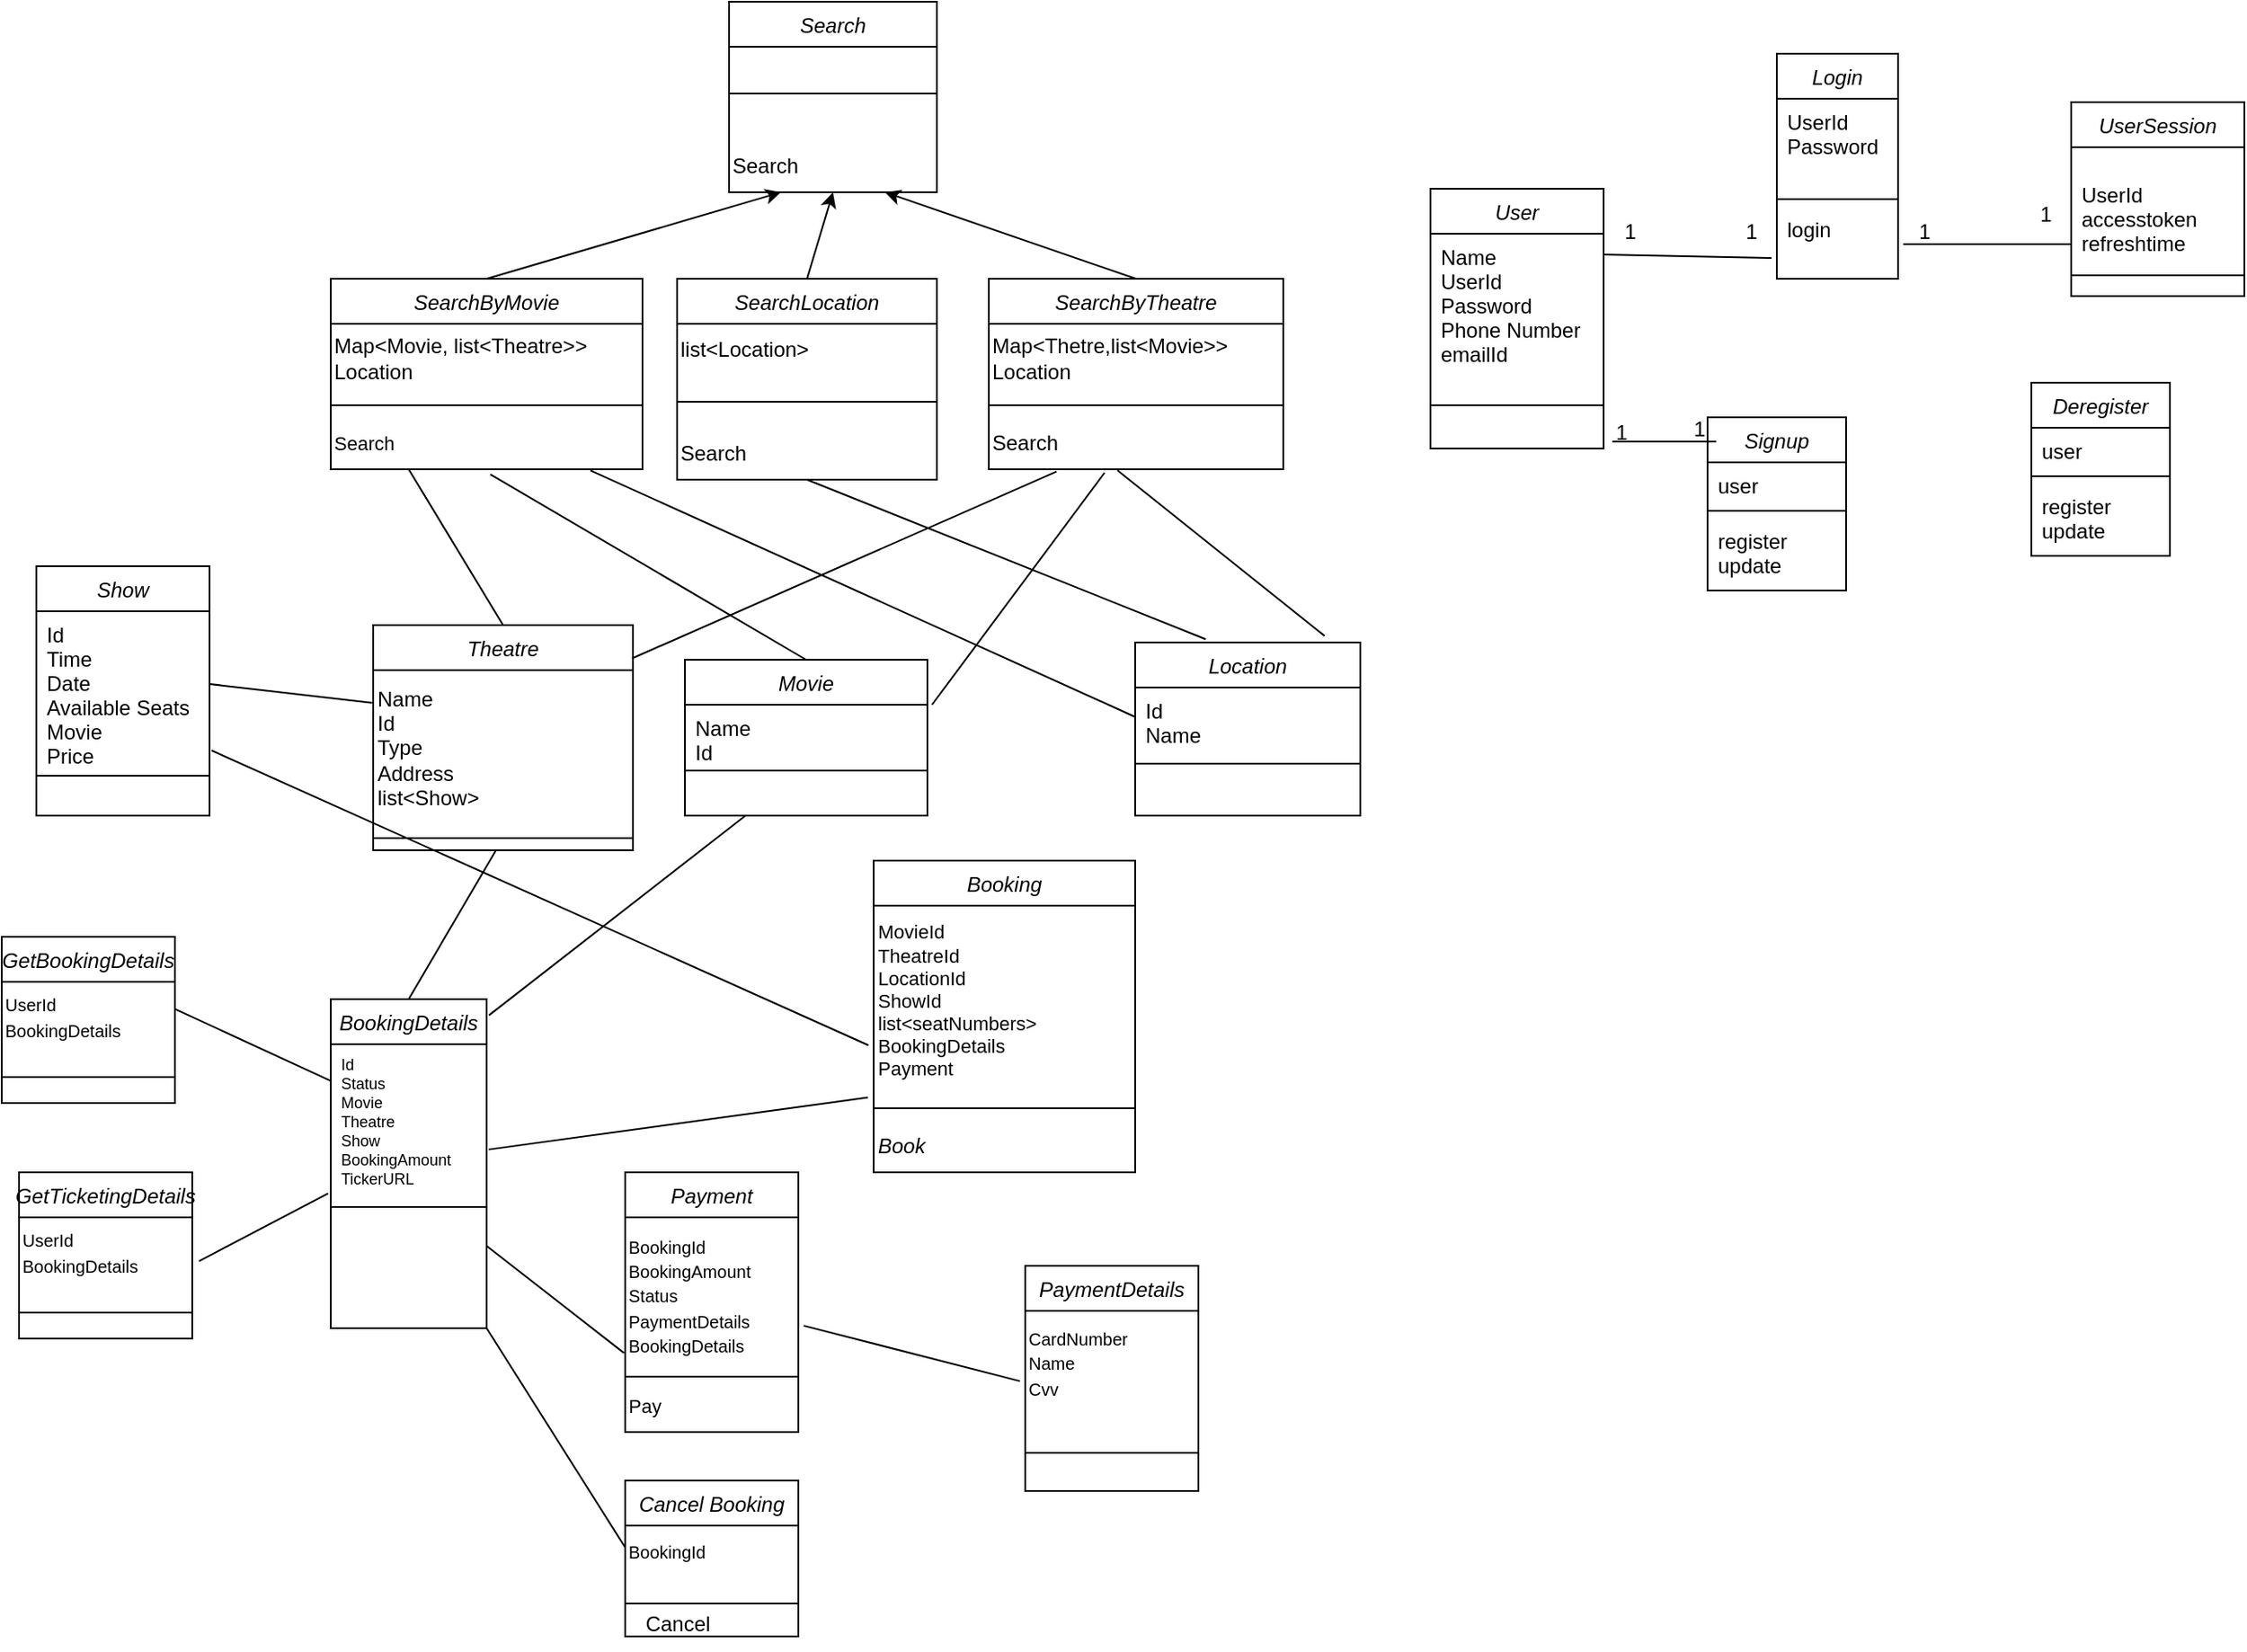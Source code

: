 <mxfile version="22.1.11" type="device">
  <diagram id="C5RBs43oDa-KdzZeNtuy" name="Page-1">
    <mxGraphModel dx="1887" dy="856" grid="1" gridSize="10" guides="1" tooltips="1" connect="1" arrows="1" fold="1" page="1" pageScale="1" pageWidth="583" pageHeight="827" math="0" shadow="0">
      <root>
        <mxCell id="WIyWlLk6GJQsqaUBKTNV-0" />
        <mxCell id="WIyWlLk6GJQsqaUBKTNV-1" parent="WIyWlLk6GJQsqaUBKTNV-0" />
        <mxCell id="iENOQ6VEFrCRD6KibuF6-0" value="User" style="swimlane;fontStyle=2;align=center;verticalAlign=top;childLayout=stackLayout;horizontal=1;startSize=26;horizontalStack=0;resizeParent=1;resizeLast=0;collapsible=1;marginBottom=0;rounded=0;shadow=0;strokeWidth=1;" vertex="1" parent="WIyWlLk6GJQsqaUBKTNV-1">
          <mxGeometry x="665" y="128" width="100" height="150" as="geometry">
            <mxRectangle x="230" y="140" width="160" height="26" as="alternateBounds" />
          </mxGeometry>
        </mxCell>
        <mxCell id="iENOQ6VEFrCRD6KibuF6-3" value="Name&#xa;UserId&#xa;Password&#xa;Phone Number&#xa;emailId&#xa;" style="text;align=left;verticalAlign=top;spacingLeft=4;spacingRight=4;overflow=hidden;rotatable=0;points=[[0,0.5],[1,0.5]];portConstraint=eastwest;rounded=0;shadow=0;html=0;" vertex="1" parent="iENOQ6VEFrCRD6KibuF6-0">
          <mxGeometry y="26" width="100" height="84" as="geometry" />
        </mxCell>
        <mxCell id="iENOQ6VEFrCRD6KibuF6-4" value="" style="line;html=1;strokeWidth=1;align=left;verticalAlign=middle;spacingTop=-1;spacingLeft=3;spacingRight=3;rotatable=0;labelPosition=right;points=[];portConstraint=eastwest;" vertex="1" parent="iENOQ6VEFrCRD6KibuF6-0">
          <mxGeometry y="110" width="100" height="30" as="geometry" />
        </mxCell>
        <mxCell id="iENOQ6VEFrCRD6KibuF6-8" value="Login" style="swimlane;fontStyle=2;align=center;verticalAlign=top;childLayout=stackLayout;horizontal=1;startSize=26;horizontalStack=0;resizeParent=1;resizeLast=0;collapsible=1;marginBottom=0;rounded=0;shadow=0;strokeWidth=1;" vertex="1" parent="WIyWlLk6GJQsqaUBKTNV-1">
          <mxGeometry x="865" y="50" width="70" height="130" as="geometry">
            <mxRectangle x="230" y="140" width="160" height="26" as="alternateBounds" />
          </mxGeometry>
        </mxCell>
        <mxCell id="iENOQ6VEFrCRD6KibuF6-9" value="UserId&#xa;Password&#xa;" style="text;align=left;verticalAlign=top;spacingLeft=4;spacingRight=4;overflow=hidden;rotatable=0;points=[[0,0.5],[1,0.5]];portConstraint=eastwest;rounded=0;shadow=0;html=0;" vertex="1" parent="iENOQ6VEFrCRD6KibuF6-8">
          <mxGeometry y="26" width="70" height="54" as="geometry" />
        </mxCell>
        <mxCell id="iENOQ6VEFrCRD6KibuF6-10" value="" style="line;html=1;strokeWidth=1;align=left;verticalAlign=middle;spacingTop=-1;spacingLeft=3;spacingRight=3;rotatable=0;labelPosition=right;points=[];portConstraint=eastwest;" vertex="1" parent="iENOQ6VEFrCRD6KibuF6-8">
          <mxGeometry y="80" width="70" height="8" as="geometry" />
        </mxCell>
        <mxCell id="iENOQ6VEFrCRD6KibuF6-11" value="login" style="text;align=left;verticalAlign=top;spacingLeft=4;spacingRight=4;overflow=hidden;rotatable=0;points=[[0,0.5],[1,0.5]];portConstraint=eastwest;" vertex="1" parent="iENOQ6VEFrCRD6KibuF6-8">
          <mxGeometry y="88" width="70" height="42" as="geometry" />
        </mxCell>
        <mxCell id="iENOQ6VEFrCRD6KibuF6-12" value="Signup" style="swimlane;fontStyle=2;align=center;verticalAlign=top;childLayout=stackLayout;horizontal=1;startSize=26;horizontalStack=0;resizeParent=1;resizeLast=0;collapsible=1;marginBottom=0;rounded=0;shadow=0;strokeWidth=1;" vertex="1" parent="WIyWlLk6GJQsqaUBKTNV-1">
          <mxGeometry x="825" y="260" width="80" height="100" as="geometry">
            <mxRectangle x="230" y="140" width="160" height="26" as="alternateBounds" />
          </mxGeometry>
        </mxCell>
        <mxCell id="iENOQ6VEFrCRD6KibuF6-13" value="user" style="text;align=left;verticalAlign=top;spacingLeft=4;spacingRight=4;overflow=hidden;rotatable=0;points=[[0,0.5],[1,0.5]];portConstraint=eastwest;rounded=0;shadow=0;html=0;" vertex="1" parent="iENOQ6VEFrCRD6KibuF6-12">
          <mxGeometry y="26" width="80" height="24" as="geometry" />
        </mxCell>
        <mxCell id="iENOQ6VEFrCRD6KibuF6-14" value="" style="line;html=1;strokeWidth=1;align=left;verticalAlign=middle;spacingTop=-1;spacingLeft=3;spacingRight=3;rotatable=0;labelPosition=right;points=[];portConstraint=eastwest;" vertex="1" parent="iENOQ6VEFrCRD6KibuF6-12">
          <mxGeometry y="50" width="80" height="8" as="geometry" />
        </mxCell>
        <mxCell id="iENOQ6VEFrCRD6KibuF6-15" value="register&#xa;update" style="text;align=left;verticalAlign=top;spacingLeft=4;spacingRight=4;overflow=hidden;rotatable=0;points=[[0,0.5],[1,0.5]];portConstraint=eastwest;" vertex="1" parent="iENOQ6VEFrCRD6KibuF6-12">
          <mxGeometry y="58" width="80" height="32" as="geometry" />
        </mxCell>
        <mxCell id="iENOQ6VEFrCRD6KibuF6-17" value="UserSession" style="swimlane;fontStyle=2;align=center;verticalAlign=top;childLayout=stackLayout;horizontal=1;startSize=26;horizontalStack=0;resizeParent=1;resizeLast=0;collapsible=1;marginBottom=0;rounded=0;shadow=0;strokeWidth=1;" vertex="1" parent="WIyWlLk6GJQsqaUBKTNV-1">
          <mxGeometry x="1035" y="78" width="100" height="112" as="geometry">
            <mxRectangle x="230" y="140" width="160" height="26" as="alternateBounds" />
          </mxGeometry>
        </mxCell>
        <mxCell id="iENOQ6VEFrCRD6KibuF6-18" value="&#xa;UserId&#xa;accesstoken&#xa;refreshtime&#xa;" style="text;align=left;verticalAlign=top;spacingLeft=4;spacingRight=4;overflow=hidden;rotatable=0;points=[[0,0.5],[1,0.5]];portConstraint=eastwest;rounded=0;shadow=0;html=0;" vertex="1" parent="iENOQ6VEFrCRD6KibuF6-17">
          <mxGeometry y="26" width="100" height="64" as="geometry" />
        </mxCell>
        <mxCell id="iENOQ6VEFrCRD6KibuF6-19" value="" style="line;html=1;strokeWidth=1;align=left;verticalAlign=middle;spacingTop=-1;spacingLeft=3;spacingRight=3;rotatable=0;labelPosition=right;points=[];portConstraint=eastwest;" vertex="1" parent="iENOQ6VEFrCRD6KibuF6-17">
          <mxGeometry y="90" width="100" height="20" as="geometry" />
        </mxCell>
        <mxCell id="iENOQ6VEFrCRD6KibuF6-21" value="" style="endArrow=none;html=1;rounded=0;entryX=1;entryY=0.143;entryDx=0;entryDy=0;entryPerimeter=0;exitX=-0.043;exitY=0.714;exitDx=0;exitDy=0;exitPerimeter=0;" edge="1" parent="WIyWlLk6GJQsqaUBKTNV-1" source="iENOQ6VEFrCRD6KibuF6-11" target="iENOQ6VEFrCRD6KibuF6-3">
          <mxGeometry width="50" height="50" relative="1" as="geometry">
            <mxPoint x="1045" y="440" as="sourcePoint" />
            <mxPoint x="1095" y="390" as="targetPoint" />
          </mxGeometry>
        </mxCell>
        <mxCell id="iENOQ6VEFrCRD6KibuF6-22" value="1" style="text;html=1;align=center;verticalAlign=middle;resizable=0;points=[];autosize=1;strokeColor=none;fillColor=none;" vertex="1" parent="WIyWlLk6GJQsqaUBKTNV-1">
          <mxGeometry x="765" y="138" width="30" height="30" as="geometry" />
        </mxCell>
        <mxCell id="iENOQ6VEFrCRD6KibuF6-23" value="1" style="text;html=1;align=center;verticalAlign=middle;resizable=0;points=[];autosize=1;strokeColor=none;fillColor=none;" vertex="1" parent="WIyWlLk6GJQsqaUBKTNV-1">
          <mxGeometry x="835" y="138" width="30" height="30" as="geometry" />
        </mxCell>
        <mxCell id="iENOQ6VEFrCRD6KibuF6-24" value="" style="endArrow=none;html=1;rounded=0;entryX=1;entryY=0.143;entryDx=0;entryDy=0;entryPerimeter=0;exitX=-0.043;exitY=0.714;exitDx=0;exitDy=0;exitPerimeter=0;" edge="1" parent="WIyWlLk6GJQsqaUBKTNV-1">
          <mxGeometry width="50" height="50" relative="1" as="geometry">
            <mxPoint x="1035" y="160" as="sourcePoint" />
            <mxPoint x="938" y="160" as="targetPoint" />
          </mxGeometry>
        </mxCell>
        <mxCell id="iENOQ6VEFrCRD6KibuF6-25" value="1" style="text;html=1;align=center;verticalAlign=middle;resizable=0;points=[];autosize=1;strokeColor=none;fillColor=none;" vertex="1" parent="WIyWlLk6GJQsqaUBKTNV-1">
          <mxGeometry x="935" y="138" width="30" height="30" as="geometry" />
        </mxCell>
        <mxCell id="iENOQ6VEFrCRD6KibuF6-26" value="1" style="text;html=1;align=center;verticalAlign=middle;resizable=0;points=[];autosize=1;strokeColor=none;fillColor=none;" vertex="1" parent="WIyWlLk6GJQsqaUBKTNV-1">
          <mxGeometry x="1005" y="128" width="30" height="30" as="geometry" />
        </mxCell>
        <mxCell id="iENOQ6VEFrCRD6KibuF6-27" value="" style="endArrow=none;html=1;rounded=0;entryX=1;entryY=0.143;entryDx=0;entryDy=0;entryPerimeter=0;" edge="1" parent="WIyWlLk6GJQsqaUBKTNV-1">
          <mxGeometry width="50" height="50" relative="1" as="geometry">
            <mxPoint x="830" y="274" as="sourcePoint" />
            <mxPoint x="770" y="274" as="targetPoint" />
          </mxGeometry>
        </mxCell>
        <mxCell id="iENOQ6VEFrCRD6KibuF6-28" value="1" style="text;html=1;align=center;verticalAlign=middle;resizable=0;points=[];autosize=1;strokeColor=none;fillColor=none;" vertex="1" parent="WIyWlLk6GJQsqaUBKTNV-1">
          <mxGeometry x="760" y="254" width="30" height="30" as="geometry" />
        </mxCell>
        <mxCell id="iENOQ6VEFrCRD6KibuF6-29" value="1" style="text;html=1;align=center;verticalAlign=middle;resizable=0;points=[];autosize=1;strokeColor=none;fillColor=none;" vertex="1" parent="WIyWlLk6GJQsqaUBKTNV-1">
          <mxGeometry x="805" y="252" width="30" height="30" as="geometry" />
        </mxCell>
        <mxCell id="iENOQ6VEFrCRD6KibuF6-31" value="SearchByTheatre" style="swimlane;fontStyle=2;align=center;verticalAlign=top;childLayout=stackLayout;horizontal=1;startSize=26;horizontalStack=0;resizeParent=1;resizeLast=0;collapsible=1;marginBottom=0;rounded=0;shadow=0;strokeWidth=1;" vertex="1" parent="WIyWlLk6GJQsqaUBKTNV-1">
          <mxGeometry x="410" y="180" width="170" height="110" as="geometry">
            <mxRectangle x="230" y="140" width="160" height="26" as="alternateBounds" />
          </mxGeometry>
        </mxCell>
        <mxCell id="iENOQ6VEFrCRD6KibuF6-103" value="Map&amp;lt;Thetre,list&amp;lt;Movie&amp;gt;&amp;gt;&lt;br&gt;Location" style="text;html=1;align=left;verticalAlign=middle;resizable=0;points=[];autosize=1;strokeColor=none;fillColor=none;" vertex="1" parent="iENOQ6VEFrCRD6KibuF6-31">
          <mxGeometry y="26" width="170" height="40" as="geometry" />
        </mxCell>
        <mxCell id="iENOQ6VEFrCRD6KibuF6-33" value="" style="line;html=1;strokeWidth=1;align=left;verticalAlign=middle;spacingTop=-1;spacingLeft=3;spacingRight=3;rotatable=0;labelPosition=right;points=[];portConstraint=eastwest;" vertex="1" parent="iENOQ6VEFrCRD6KibuF6-31">
          <mxGeometry y="66" width="170" height="14" as="geometry" />
        </mxCell>
        <mxCell id="iENOQ6VEFrCRD6KibuF6-96" value="Search" style="text;html=1;align=left;verticalAlign=middle;resizable=0;points=[];autosize=1;strokeColor=none;fillColor=none;" vertex="1" parent="iENOQ6VEFrCRD6KibuF6-31">
          <mxGeometry y="80" width="170" height="30" as="geometry" />
        </mxCell>
        <mxCell id="iENOQ6VEFrCRD6KibuF6-34" value="Booking" style="swimlane;fontStyle=2;align=center;verticalAlign=top;childLayout=stackLayout;horizontal=1;startSize=26;horizontalStack=0;resizeParent=1;resizeLast=0;collapsible=1;marginBottom=0;rounded=0;shadow=0;strokeWidth=1;" vertex="1" parent="WIyWlLk6GJQsqaUBKTNV-1">
          <mxGeometry x="343.5" y="516" width="151" height="180" as="geometry">
            <mxRectangle x="230" y="140" width="160" height="26" as="alternateBounds" />
          </mxGeometry>
        </mxCell>
        <mxCell id="iENOQ6VEFrCRD6KibuF6-115" value="&lt;div style=&quot;font-size: 11px;&quot;&gt;&lt;span style=&quot;background-color: initial;&quot;&gt;&lt;font style=&quot;font-size: 11px;&quot;&gt;MovieId&lt;/font&gt;&lt;/span&gt;&lt;/div&gt;&lt;div style=&quot;font-size: 11px;&quot;&gt;&lt;span style=&quot;background-color: initial;&quot;&gt;&lt;font style=&quot;font-size: 11px;&quot;&gt;TheatreId&lt;/font&gt;&lt;/span&gt;&lt;/div&gt;&lt;div style=&quot;font-size: 11px;&quot;&gt;&lt;span style=&quot;background-color: initial;&quot;&gt;&lt;font style=&quot;font-size: 11px;&quot;&gt;LocationId&lt;br&gt;ShowId&lt;br&gt;list&amp;lt;seatNumbers&amp;gt;&lt;br&gt;BookingDetails&lt;br&gt;Payment&lt;/font&gt;&lt;/span&gt;&lt;/div&gt;" style="text;html=1;align=left;verticalAlign=middle;resizable=0;points=[];autosize=1;strokeColor=none;fillColor=none;" vertex="1" parent="iENOQ6VEFrCRD6KibuF6-34">
          <mxGeometry y="26" width="151" height="110" as="geometry" />
        </mxCell>
        <mxCell id="iENOQ6VEFrCRD6KibuF6-36" value="" style="line;html=1;strokeWidth=1;align=left;verticalAlign=middle;spacingTop=-1;spacingLeft=3;spacingRight=3;rotatable=0;labelPosition=right;points=[];portConstraint=eastwest;" vertex="1" parent="iENOQ6VEFrCRD6KibuF6-34">
          <mxGeometry y="136" width="151" height="14" as="geometry" />
        </mxCell>
        <mxCell id="iENOQ6VEFrCRD6KibuF6-127" value="&lt;i&gt;Book&lt;/i&gt;" style="text;html=1;align=left;verticalAlign=middle;resizable=0;points=[];autosize=1;strokeColor=none;fillColor=none;" vertex="1" parent="iENOQ6VEFrCRD6KibuF6-34">
          <mxGeometry y="150" width="151" height="30" as="geometry" />
        </mxCell>
        <mxCell id="iENOQ6VEFrCRD6KibuF6-37" value="Cancel Booking" style="swimlane;fontStyle=2;align=center;verticalAlign=top;childLayout=stackLayout;horizontal=1;startSize=26;horizontalStack=0;resizeParent=1;resizeLast=0;collapsible=1;marginBottom=0;rounded=0;shadow=0;strokeWidth=1;" vertex="1" parent="WIyWlLk6GJQsqaUBKTNV-1">
          <mxGeometry x="200" y="874" width="100" height="90" as="geometry">
            <mxRectangle x="230" y="140" width="160" height="26" as="alternateBounds" />
          </mxGeometry>
        </mxCell>
        <mxCell id="iENOQ6VEFrCRD6KibuF6-133" value="&lt;font style=&quot;font-size: 10px;&quot;&gt;BookingId&lt;/font&gt;" style="text;html=1;align=left;verticalAlign=middle;resizable=0;points=[];autosize=1;strokeColor=none;fillColor=none;" vertex="1" parent="iENOQ6VEFrCRD6KibuF6-37">
          <mxGeometry y="26" width="100" height="30" as="geometry" />
        </mxCell>
        <mxCell id="iENOQ6VEFrCRD6KibuF6-39" value="" style="line;html=1;strokeWidth=1;align=left;verticalAlign=middle;spacingTop=-1;spacingLeft=3;spacingRight=3;rotatable=0;labelPosition=right;points=[];portConstraint=eastwest;" vertex="1" parent="iENOQ6VEFrCRD6KibuF6-37">
          <mxGeometry y="56" width="100" height="30" as="geometry" />
        </mxCell>
        <mxCell id="iENOQ6VEFrCRD6KibuF6-40" value="SearchByMovie" style="swimlane;fontStyle=2;align=center;verticalAlign=top;childLayout=stackLayout;horizontal=1;startSize=26;horizontalStack=0;resizeParent=1;resizeLast=0;collapsible=1;marginBottom=0;rounded=0;shadow=0;strokeWidth=1;" vertex="1" parent="WIyWlLk6GJQsqaUBKTNV-1">
          <mxGeometry x="30" y="180" width="180" height="110" as="geometry">
            <mxRectangle x="230" y="140" width="160" height="26" as="alternateBounds" />
          </mxGeometry>
        </mxCell>
        <mxCell id="iENOQ6VEFrCRD6KibuF6-102" value="Map&amp;lt;Movie, list&amp;lt;Theatre&amp;gt;&amp;gt;&lt;br&gt;Location" style="text;html=1;align=left;verticalAlign=middle;resizable=0;points=[];autosize=1;strokeColor=none;fillColor=none;" vertex="1" parent="iENOQ6VEFrCRD6KibuF6-40">
          <mxGeometry y="26" width="180" height="40" as="geometry" />
        </mxCell>
        <mxCell id="iENOQ6VEFrCRD6KibuF6-42" value="" style="line;html=1;strokeWidth=1;align=left;verticalAlign=middle;spacingTop=-1;spacingLeft=3;spacingRight=3;rotatable=0;labelPosition=right;points=[];portConstraint=eastwest;" vertex="1" parent="iENOQ6VEFrCRD6KibuF6-40">
          <mxGeometry y="66" width="180" height="14" as="geometry" />
        </mxCell>
        <mxCell id="iENOQ6VEFrCRD6KibuF6-94" value="&lt;font style=&quot;font-size: 11px;&quot;&gt;Search&lt;/font&gt;" style="text;html=1;align=left;verticalAlign=middle;resizable=0;points=[];autosize=1;strokeColor=none;fillColor=none;" vertex="1" parent="iENOQ6VEFrCRD6KibuF6-40">
          <mxGeometry y="80" width="180" height="30" as="geometry" />
        </mxCell>
        <mxCell id="iENOQ6VEFrCRD6KibuF6-43" value="Search" style="swimlane;fontStyle=2;align=center;verticalAlign=top;childLayout=stackLayout;horizontal=1;startSize=26;horizontalStack=0;resizeParent=1;resizeLast=0;collapsible=1;marginBottom=0;rounded=0;shadow=0;strokeWidth=1;" vertex="1" parent="WIyWlLk6GJQsqaUBKTNV-1">
          <mxGeometry x="260" y="20" width="120" height="110" as="geometry">
            <mxRectangle x="230" y="140" width="160" height="26" as="alternateBounds" />
          </mxGeometry>
        </mxCell>
        <mxCell id="iENOQ6VEFrCRD6KibuF6-45" value="" style="line;html=1;strokeWidth=1;align=left;verticalAlign=middle;spacingTop=-1;spacingLeft=3;spacingRight=3;rotatable=0;labelPosition=right;points=[];portConstraint=eastwest;" vertex="1" parent="iENOQ6VEFrCRD6KibuF6-43">
          <mxGeometry y="26" width="120" height="54" as="geometry" />
        </mxCell>
        <mxCell id="iENOQ6VEFrCRD6KibuF6-99" value="Search" style="text;html=1;align=left;verticalAlign=middle;resizable=0;points=[];autosize=1;strokeColor=none;fillColor=none;" vertex="1" parent="iENOQ6VEFrCRD6KibuF6-43">
          <mxGeometry y="80" width="120" height="30" as="geometry" />
        </mxCell>
        <mxCell id="iENOQ6VEFrCRD6KibuF6-49" value="Location" style="swimlane;fontStyle=2;align=center;verticalAlign=top;childLayout=stackLayout;horizontal=1;startSize=26;horizontalStack=0;resizeParent=1;resizeLast=0;collapsible=1;marginBottom=0;rounded=0;shadow=0;strokeWidth=1;" vertex="1" parent="WIyWlLk6GJQsqaUBKTNV-1">
          <mxGeometry x="494.5" y="390" width="130" height="100" as="geometry">
            <mxRectangle x="230" y="140" width="160" height="26" as="alternateBounds" />
          </mxGeometry>
        </mxCell>
        <mxCell id="iENOQ6VEFrCRD6KibuF6-50" value="Id&#xa;Name" style="text;align=left;verticalAlign=top;spacingLeft=4;spacingRight=4;overflow=hidden;rotatable=0;points=[[0,0.5],[1,0.5]];portConstraint=eastwest;rounded=0;shadow=0;html=0;" vertex="1" parent="iENOQ6VEFrCRD6KibuF6-49">
          <mxGeometry y="26" width="130" height="34" as="geometry" />
        </mxCell>
        <mxCell id="iENOQ6VEFrCRD6KibuF6-51" value="" style="line;html=1;strokeWidth=1;align=left;verticalAlign=middle;spacingTop=-1;spacingLeft=3;spacingRight=3;rotatable=0;labelPosition=right;points=[];portConstraint=eastwest;" vertex="1" parent="iENOQ6VEFrCRD6KibuF6-49">
          <mxGeometry y="60" width="130" height="20" as="geometry" />
        </mxCell>
        <mxCell id="iENOQ6VEFrCRD6KibuF6-54" value="Theatre" style="swimlane;fontStyle=2;align=center;verticalAlign=top;childLayout=stackLayout;horizontal=1;startSize=26;horizontalStack=0;resizeParent=1;resizeLast=0;collapsible=1;marginBottom=0;rounded=0;shadow=0;strokeWidth=1;" vertex="1" parent="WIyWlLk6GJQsqaUBKTNV-1">
          <mxGeometry x="54.5" y="380" width="150" height="130" as="geometry">
            <mxRectangle x="230" y="140" width="160" height="26" as="alternateBounds" />
          </mxGeometry>
        </mxCell>
        <mxCell id="iENOQ6VEFrCRD6KibuF6-113" value="Name&lt;br style=&quot;border-color: var(--border-color);&quot;&gt;&lt;span style=&quot;border-color: var(--border-color);&quot;&gt;Id&lt;br&gt;Type&lt;br&gt;Address&lt;br&gt;list&amp;lt;Show&amp;gt;&lt;br&gt;&lt;/span&gt;" style="text;html=1;align=left;verticalAlign=middle;resizable=0;points=[];autosize=1;strokeColor=none;fillColor=none;" vertex="1" parent="iENOQ6VEFrCRD6KibuF6-54">
          <mxGeometry y="26" width="150" height="90" as="geometry" />
        </mxCell>
        <mxCell id="iENOQ6VEFrCRD6KibuF6-56" value="" style="line;html=1;strokeWidth=1;align=left;verticalAlign=middle;spacingTop=-1;spacingLeft=3;spacingRight=3;rotatable=0;labelPosition=right;points=[];portConstraint=eastwest;fillStyle=hatch;" vertex="1" parent="iENOQ6VEFrCRD6KibuF6-54">
          <mxGeometry y="116" width="150" height="14" as="geometry" />
        </mxCell>
        <mxCell id="iENOQ6VEFrCRD6KibuF6-58" value="BookingDetails" style="swimlane;fontStyle=2;align=center;verticalAlign=top;childLayout=stackLayout;horizontal=1;startSize=26;horizontalStack=0;resizeParent=1;resizeLast=0;collapsible=1;marginBottom=0;rounded=0;shadow=0;strokeWidth=1;" vertex="1" parent="WIyWlLk6GJQsqaUBKTNV-1">
          <mxGeometry x="30" y="596" width="90" height="190" as="geometry">
            <mxRectangle x="230" y="140" width="160" height="26" as="alternateBounds" />
          </mxGeometry>
        </mxCell>
        <mxCell id="iENOQ6VEFrCRD6KibuF6-59" value="Id&#xa;Status&#xa;Movie&#xa;Theatre&#xa;Show&#xa;BookingAmount&#xa;TickerURL" style="text;align=left;verticalAlign=top;spacingLeft=4;spacingRight=4;overflow=hidden;rotatable=0;points=[[0,0.5],[1,0.5]];portConstraint=eastwest;rounded=0;shadow=0;html=0;fontSize=9;" vertex="1" parent="iENOQ6VEFrCRD6KibuF6-58">
          <mxGeometry y="26" width="90" height="84" as="geometry" />
        </mxCell>
        <mxCell id="iENOQ6VEFrCRD6KibuF6-60" value="" style="line;html=1;strokeWidth=1;align=left;verticalAlign=middle;spacingTop=-1;spacingLeft=3;spacingRight=3;rotatable=0;labelPosition=right;points=[];portConstraint=eastwest;" vertex="1" parent="iENOQ6VEFrCRD6KibuF6-58">
          <mxGeometry y="110" width="90" height="20" as="geometry" />
        </mxCell>
        <mxCell id="iENOQ6VEFrCRD6KibuF6-62" value="Deregister" style="swimlane;fontStyle=2;align=center;verticalAlign=top;childLayout=stackLayout;horizontal=1;startSize=26;horizontalStack=0;resizeParent=1;resizeLast=0;collapsible=1;marginBottom=0;rounded=0;shadow=0;strokeWidth=1;" vertex="1" parent="WIyWlLk6GJQsqaUBKTNV-1">
          <mxGeometry x="1012" y="240" width="80" height="100" as="geometry">
            <mxRectangle x="230" y="140" width="160" height="26" as="alternateBounds" />
          </mxGeometry>
        </mxCell>
        <mxCell id="iENOQ6VEFrCRD6KibuF6-63" value="user" style="text;align=left;verticalAlign=top;spacingLeft=4;spacingRight=4;overflow=hidden;rotatable=0;points=[[0,0.5],[1,0.5]];portConstraint=eastwest;rounded=0;shadow=0;html=0;" vertex="1" parent="iENOQ6VEFrCRD6KibuF6-62">
          <mxGeometry y="26" width="80" height="24" as="geometry" />
        </mxCell>
        <mxCell id="iENOQ6VEFrCRD6KibuF6-64" value="" style="line;html=1;strokeWidth=1;align=left;verticalAlign=middle;spacingTop=-1;spacingLeft=3;spacingRight=3;rotatable=0;labelPosition=right;points=[];portConstraint=eastwest;" vertex="1" parent="iENOQ6VEFrCRD6KibuF6-62">
          <mxGeometry y="50" width="80" height="8" as="geometry" />
        </mxCell>
        <mxCell id="iENOQ6VEFrCRD6KibuF6-65" value="register&#xa;update" style="text;align=left;verticalAlign=top;spacingLeft=4;spacingRight=4;overflow=hidden;rotatable=0;points=[[0,0.5],[1,0.5]];portConstraint=eastwest;" vertex="1" parent="iENOQ6VEFrCRD6KibuF6-62">
          <mxGeometry y="58" width="80" height="32" as="geometry" />
        </mxCell>
        <mxCell id="iENOQ6VEFrCRD6KibuF6-67" value="Payment" style="swimlane;fontStyle=2;align=center;verticalAlign=top;childLayout=stackLayout;horizontal=1;startSize=26;horizontalStack=0;resizeParent=1;resizeLast=0;collapsible=1;marginBottom=0;rounded=0;shadow=0;strokeWidth=1;" vertex="1" parent="WIyWlLk6GJQsqaUBKTNV-1">
          <mxGeometry x="200" y="696" width="100" height="150" as="geometry">
            <mxRectangle x="230" y="140" width="160" height="26" as="alternateBounds" />
          </mxGeometry>
        </mxCell>
        <mxCell id="iENOQ6VEFrCRD6KibuF6-128" value="&lt;font style=&quot;font-size: 10px;&quot;&gt;BookingId&lt;br style=&quot;border-color: var(--border-color); padding: 0px; margin: 0px;&quot;&gt;BookingAmount&lt;br style=&quot;border-color: var(--border-color); padding: 0px; margin: 0px;&quot;&gt;Status&lt;br&gt;PaymentDetails&lt;br&gt;BookingDetails&lt;br&gt;&lt;/font&gt;" style="text;html=1;align=left;verticalAlign=middle;resizable=0;points=[];autosize=1;strokeColor=none;fillColor=none;" vertex="1" parent="iENOQ6VEFrCRD6KibuF6-67">
          <mxGeometry y="26" width="100" height="90" as="geometry" />
        </mxCell>
        <mxCell id="iENOQ6VEFrCRD6KibuF6-69" value="" style="line;html=1;strokeWidth=1;align=left;verticalAlign=middle;spacingTop=-1;spacingLeft=3;spacingRight=3;rotatable=0;labelPosition=right;points=[];portConstraint=eastwest;" vertex="1" parent="iENOQ6VEFrCRD6KibuF6-67">
          <mxGeometry y="116" width="100" height="4" as="geometry" />
        </mxCell>
        <mxCell id="iENOQ6VEFrCRD6KibuF6-129" value="&lt;font style=&quot;font-size: 11px;&quot;&gt;Pay&lt;/font&gt;" style="text;html=1;align=left;verticalAlign=middle;resizable=0;points=[];autosize=1;strokeColor=none;fillColor=none;" vertex="1" parent="iENOQ6VEFrCRD6KibuF6-67">
          <mxGeometry y="120" width="100" height="30" as="geometry" />
        </mxCell>
        <mxCell id="iENOQ6VEFrCRD6KibuF6-70" value="PaymentDetails" style="swimlane;fontStyle=2;align=center;verticalAlign=top;childLayout=stackLayout;horizontal=1;startSize=26;horizontalStack=0;resizeParent=1;resizeLast=0;collapsible=1;marginBottom=0;rounded=0;shadow=0;strokeWidth=1;" vertex="1" parent="WIyWlLk6GJQsqaUBKTNV-1">
          <mxGeometry x="431" y="750" width="100" height="130" as="geometry">
            <mxRectangle x="230" y="140" width="160" height="26" as="alternateBounds" />
          </mxGeometry>
        </mxCell>
        <mxCell id="iENOQ6VEFrCRD6KibuF6-131" value="&lt;font style=&quot;font-size: 10px;&quot;&gt;CardNumber&lt;br&gt;Name&lt;br&gt;Cvv&lt;/font&gt;" style="text;html=1;align=left;verticalAlign=middle;resizable=0;points=[];autosize=1;strokeColor=none;fillColor=none;" vertex="1" parent="iENOQ6VEFrCRD6KibuF6-70">
          <mxGeometry y="26" width="100" height="60" as="geometry" />
        </mxCell>
        <mxCell id="iENOQ6VEFrCRD6KibuF6-72" value="" style="line;html=1;strokeWidth=1;align=left;verticalAlign=middle;spacingTop=-1;spacingLeft=3;spacingRight=3;rotatable=0;labelPosition=right;points=[];portConstraint=eastwest;" vertex="1" parent="iENOQ6VEFrCRD6KibuF6-70">
          <mxGeometry y="86" width="100" height="44" as="geometry" />
        </mxCell>
        <mxCell id="iENOQ6VEFrCRD6KibuF6-74" value="Movie" style="swimlane;fontStyle=2;align=center;verticalAlign=top;childLayout=stackLayout;horizontal=1;startSize=26;horizontalStack=0;resizeParent=1;resizeLast=0;collapsible=1;marginBottom=0;rounded=0;shadow=0;strokeWidth=1;" vertex="1" parent="WIyWlLk6GJQsqaUBKTNV-1">
          <mxGeometry x="234.5" y="400" width="140" height="90" as="geometry">
            <mxRectangle x="230" y="140" width="160" height="26" as="alternateBounds" />
          </mxGeometry>
        </mxCell>
        <mxCell id="iENOQ6VEFrCRD6KibuF6-75" value="Name&#xa;Id&#xa;" style="text;align=left;verticalAlign=top;spacingLeft=4;spacingRight=4;overflow=hidden;rotatable=0;points=[[0,0.5],[1,0.5]];portConstraint=eastwest;rounded=0;shadow=0;html=0;" vertex="1" parent="iENOQ6VEFrCRD6KibuF6-74">
          <mxGeometry y="26" width="140" height="34" as="geometry" />
        </mxCell>
        <mxCell id="iENOQ6VEFrCRD6KibuF6-76" value="" style="line;html=1;strokeWidth=1;align=left;verticalAlign=middle;spacingTop=-1;spacingLeft=3;spacingRight=3;rotatable=0;labelPosition=right;points=[];portConstraint=eastwest;" vertex="1" parent="iENOQ6VEFrCRD6KibuF6-74">
          <mxGeometry y="60" width="140" height="8" as="geometry" />
        </mxCell>
        <mxCell id="iENOQ6VEFrCRD6KibuF6-78" value="Show" style="swimlane;fontStyle=2;align=center;verticalAlign=top;childLayout=stackLayout;horizontal=1;startSize=26;horizontalStack=0;resizeParent=1;resizeLast=0;collapsible=1;marginBottom=0;rounded=0;shadow=0;strokeWidth=1;" vertex="1" parent="WIyWlLk6GJQsqaUBKTNV-1">
          <mxGeometry x="-140" y="346" width="100" height="144" as="geometry">
            <mxRectangle x="230" y="140" width="160" height="26" as="alternateBounds" />
          </mxGeometry>
        </mxCell>
        <mxCell id="iENOQ6VEFrCRD6KibuF6-79" value="Id&#xa;Time&#xa;Date&#xa;Available Seats&#xa;Movie&#xa;Price" style="text;align=left;verticalAlign=top;spacingLeft=4;spacingRight=4;overflow=hidden;rotatable=0;points=[[0,0.5],[1,0.5]];portConstraint=eastwest;rounded=0;shadow=0;html=0;" vertex="1" parent="iENOQ6VEFrCRD6KibuF6-78">
          <mxGeometry y="26" width="100" height="84" as="geometry" />
        </mxCell>
        <mxCell id="iENOQ6VEFrCRD6KibuF6-80" value="" style="line;html=1;strokeWidth=1;align=left;verticalAlign=middle;spacingTop=-1;spacingLeft=3;spacingRight=3;rotatable=0;labelPosition=right;points=[];portConstraint=eastwest;" vertex="1" parent="iENOQ6VEFrCRD6KibuF6-78">
          <mxGeometry y="110" width="100" height="22" as="geometry" />
        </mxCell>
        <mxCell id="iENOQ6VEFrCRD6KibuF6-83" value="" style="endArrow=classic;html=1;rounded=0;exitX=0.5;exitY=0;exitDx=0;exitDy=0;entryX=0.25;entryY=1;entryDx=0;entryDy=0;" edge="1" parent="WIyWlLk6GJQsqaUBKTNV-1" source="iENOQ6VEFrCRD6KibuF6-40" target="iENOQ6VEFrCRD6KibuF6-43">
          <mxGeometry width="50" height="50" relative="1" as="geometry">
            <mxPoint x="220" y="274" as="sourcePoint" />
            <mxPoint x="260" y="204" as="targetPoint" />
          </mxGeometry>
        </mxCell>
        <mxCell id="iENOQ6VEFrCRD6KibuF6-84" value="" style="endArrow=classic;html=1;rounded=0;exitX=0.5;exitY=0;exitDx=0;exitDy=0;entryX=0.75;entryY=1;entryDx=0;entryDy=0;" edge="1" parent="WIyWlLk6GJQsqaUBKTNV-1" source="iENOQ6VEFrCRD6KibuF6-31" target="iENOQ6VEFrCRD6KibuF6-43">
          <mxGeometry width="50" height="50" relative="1" as="geometry">
            <mxPoint x="310" y="194" as="sourcePoint" />
            <mxPoint x="360" y="144" as="targetPoint" />
          </mxGeometry>
        </mxCell>
        <mxCell id="iENOQ6VEFrCRD6KibuF6-85" value="SearchLocation" style="swimlane;fontStyle=2;align=center;verticalAlign=top;childLayout=stackLayout;horizontal=1;startSize=26;horizontalStack=0;resizeParent=1;resizeLast=0;collapsible=1;marginBottom=0;rounded=0;shadow=0;strokeWidth=1;" vertex="1" parent="WIyWlLk6GJQsqaUBKTNV-1">
          <mxGeometry x="230" y="180" width="150" height="116" as="geometry">
            <mxRectangle x="230" y="140" width="160" height="26" as="alternateBounds" />
          </mxGeometry>
        </mxCell>
        <mxCell id="iENOQ6VEFrCRD6KibuF6-101" value="list&amp;lt;Location&amp;gt;" style="text;html=1;align=left;verticalAlign=middle;resizable=0;points=[];autosize=1;strokeColor=none;fillColor=none;" vertex="1" parent="iENOQ6VEFrCRD6KibuF6-85">
          <mxGeometry y="26" width="150" height="30" as="geometry" />
        </mxCell>
        <mxCell id="iENOQ6VEFrCRD6KibuF6-87" value="" style="line;html=1;strokeWidth=1;align=left;verticalAlign=middle;spacingTop=-1;spacingLeft=3;spacingRight=3;rotatable=0;labelPosition=right;points=[];portConstraint=eastwest;" vertex="1" parent="iENOQ6VEFrCRD6KibuF6-85">
          <mxGeometry y="56" width="150" height="30" as="geometry" />
        </mxCell>
        <mxCell id="iENOQ6VEFrCRD6KibuF6-95" value="Search" style="text;html=1;align=left;verticalAlign=middle;resizable=0;points=[];autosize=1;strokeColor=none;fillColor=none;" vertex="1" parent="iENOQ6VEFrCRD6KibuF6-85">
          <mxGeometry y="86" width="150" height="30" as="geometry" />
        </mxCell>
        <mxCell id="iENOQ6VEFrCRD6KibuF6-88" value="" style="endArrow=classic;html=1;rounded=0;entryX=0.5;entryY=1;entryDx=0;entryDy=0;exitX=0.5;exitY=0;exitDx=0;exitDy=0;" edge="1" parent="WIyWlLk6GJQsqaUBKTNV-1" source="iENOQ6VEFrCRD6KibuF6-85" target="iENOQ6VEFrCRD6KibuF6-43">
          <mxGeometry width="50" height="50" relative="1" as="geometry">
            <mxPoint x="255" y="294" as="sourcePoint" />
            <mxPoint x="305" y="244" as="targetPoint" />
          </mxGeometry>
        </mxCell>
        <mxCell id="iENOQ6VEFrCRD6KibuF6-89" value="" style="endArrow=none;html=1;rounded=0;exitX=0.5;exitY=1;exitDx=0;exitDy=0;entryX=0.313;entryY=-0.019;entryDx=0;entryDy=0;entryPerimeter=0;" edge="1" parent="WIyWlLk6GJQsqaUBKTNV-1" source="iENOQ6VEFrCRD6KibuF6-85" target="iENOQ6VEFrCRD6KibuF6-49">
          <mxGeometry width="50" height="50" relative="1" as="geometry">
            <mxPoint x="365" y="144" as="sourcePoint" />
            <mxPoint x="255" y="174" as="targetPoint" />
            <Array as="points" />
          </mxGeometry>
        </mxCell>
        <mxCell id="iENOQ6VEFrCRD6KibuF6-90" value="" style="endArrow=none;html=1;rounded=0;entryX=0.5;entryY=0;entryDx=0;entryDy=0;exitX=0.512;exitY=1.097;exitDx=0;exitDy=0;exitPerimeter=0;" edge="1" parent="WIyWlLk6GJQsqaUBKTNV-1" source="iENOQ6VEFrCRD6KibuF6-94" target="iENOQ6VEFrCRD6KibuF6-74">
          <mxGeometry width="50" height="50" relative="1" as="geometry">
            <mxPoint x="365" y="164" as="sourcePoint" />
            <mxPoint x="405" y="314" as="targetPoint" />
          </mxGeometry>
        </mxCell>
        <mxCell id="iENOQ6VEFrCRD6KibuF6-91" value="" style="endArrow=none;html=1;rounded=0;exitX=0.25;exitY=1;exitDx=0;exitDy=0;entryX=0.5;entryY=0;entryDx=0;entryDy=0;" edge="1" parent="WIyWlLk6GJQsqaUBKTNV-1" source="iENOQ6VEFrCRD6KibuF6-40" target="iENOQ6VEFrCRD6KibuF6-54">
          <mxGeometry width="50" height="50" relative="1" as="geometry">
            <mxPoint x="470.36" y="137" as="sourcePoint" />
            <mxPoint x="115.0" y="424" as="targetPoint" />
          </mxGeometry>
        </mxCell>
        <mxCell id="iENOQ6VEFrCRD6KibuF6-105" value="" style="endArrow=none;html=1;rounded=0;exitX=1;exitY=0.5;exitDx=0;exitDy=0;entryX=-0.004;entryY=0.21;entryDx=0;entryDy=0;entryPerimeter=0;" edge="1" parent="WIyWlLk6GJQsqaUBKTNV-1" source="iENOQ6VEFrCRD6KibuF6-79" target="iENOQ6VEFrCRD6KibuF6-113">
          <mxGeometry width="50" height="50" relative="1" as="geometry">
            <mxPoint x="-35.3" y="420.292" as="sourcePoint" />
            <mxPoint x="-15.8" y="308.75" as="targetPoint" />
          </mxGeometry>
        </mxCell>
        <mxCell id="iENOQ6VEFrCRD6KibuF6-106" value="" style="endArrow=none;html=1;rounded=0;entryX=0.437;entryY=1.022;entryDx=0;entryDy=0;entryPerimeter=0;exitX=0.841;exitY=-0.038;exitDx=0;exitDy=0;exitPerimeter=0;" edge="1" parent="WIyWlLk6GJQsqaUBKTNV-1" source="iENOQ6VEFrCRD6KibuF6-49" target="iENOQ6VEFrCRD6KibuF6-96">
          <mxGeometry width="50" height="50" relative="1" as="geometry">
            <mxPoint x="325" y="374" as="sourcePoint" />
            <mxPoint x="375" y="324" as="targetPoint" />
          </mxGeometry>
        </mxCell>
        <mxCell id="iENOQ6VEFrCRD6KibuF6-107" value="" style="endArrow=none;html=1;rounded=0;exitX=0.833;exitY=1.022;exitDx=0;exitDy=0;exitPerimeter=0;entryX=0;entryY=0.5;entryDx=0;entryDy=0;" edge="1" parent="WIyWlLk6GJQsqaUBKTNV-1" source="iENOQ6VEFrCRD6KibuF6-94" target="iENOQ6VEFrCRD6KibuF6-50">
          <mxGeometry width="50" height="50" relative="1" as="geometry">
            <mxPoint x="325" y="454" as="sourcePoint" />
            <mxPoint x="375" y="404" as="targetPoint" />
          </mxGeometry>
        </mxCell>
        <mxCell id="iENOQ6VEFrCRD6KibuF6-108" value="" style="endArrow=none;html=1;rounded=0;exitX=1.019;exitY=0;exitDx=0;exitDy=0;exitPerimeter=0;entryX=0.393;entryY=1.067;entryDx=0;entryDy=0;entryPerimeter=0;" edge="1" parent="WIyWlLk6GJQsqaUBKTNV-1" source="iENOQ6VEFrCRD6KibuF6-75" target="iENOQ6VEFrCRD6KibuF6-96">
          <mxGeometry width="50" height="50" relative="1" as="geometry">
            <mxPoint x="325" y="454" as="sourcePoint" />
            <mxPoint x="375" y="404" as="targetPoint" />
          </mxGeometry>
        </mxCell>
        <mxCell id="iENOQ6VEFrCRD6KibuF6-109" value="" style="endArrow=none;html=1;rounded=0;exitX=0.996;exitY=0.148;exitDx=0;exitDy=0;exitPerimeter=0;entryX=0.23;entryY=1.044;entryDx=0;entryDy=0;entryPerimeter=0;" edge="1" parent="WIyWlLk6GJQsqaUBKTNV-1" source="iENOQ6VEFrCRD6KibuF6-54" target="iENOQ6VEFrCRD6KibuF6-96">
          <mxGeometry width="50" height="50" relative="1" as="geometry">
            <mxPoint x="325" y="454" as="sourcePoint" />
            <mxPoint x="375" y="404" as="targetPoint" />
          </mxGeometry>
        </mxCell>
        <mxCell id="iENOQ6VEFrCRD6KibuF6-117" value="" style="endArrow=none;html=1;rounded=0;entryX=-0.02;entryY=0.733;entryDx=0;entryDy=0;entryPerimeter=0;exitX=1.012;exitY=0.957;exitDx=0;exitDy=0;exitPerimeter=0;" edge="1" parent="WIyWlLk6GJQsqaUBKTNV-1" source="iENOQ6VEFrCRD6KibuF6-79" target="iENOQ6VEFrCRD6KibuF6-115">
          <mxGeometry width="50" height="50" relative="1" as="geometry">
            <mxPoint x="35" y="614" as="sourcePoint" />
            <mxPoint x="365" y="704" as="targetPoint" />
          </mxGeometry>
        </mxCell>
        <mxCell id="iENOQ6VEFrCRD6KibuF6-121" value="" style="endArrow=none;html=1;rounded=0;entryX=-0.022;entryY=1.007;entryDx=0;entryDy=0;entryPerimeter=0;exitX=1.013;exitY=0.724;exitDx=0;exitDy=0;exitPerimeter=0;" edge="1" parent="WIyWlLk6GJQsqaUBKTNV-1" source="iENOQ6VEFrCRD6KibuF6-59" target="iENOQ6VEFrCRD6KibuF6-115">
          <mxGeometry width="50" height="50" relative="1" as="geometry">
            <mxPoint x="55" y="964" as="sourcePoint" />
            <mxPoint x="365" y="764" as="targetPoint" />
          </mxGeometry>
        </mxCell>
        <mxCell id="iENOQ6VEFrCRD6KibuF6-123" value="" style="endArrow=none;html=1;rounded=0;entryX=0.25;entryY=1;entryDx=0;entryDy=0;exitX=1.015;exitY=0.049;exitDx=0;exitDy=0;exitPerimeter=0;" edge="1" parent="WIyWlLk6GJQsqaUBKTNV-1" source="iENOQ6VEFrCRD6KibuF6-58" target="iENOQ6VEFrCRD6KibuF6-74">
          <mxGeometry width="50" height="50" relative="1" as="geometry">
            <mxPoint x="315" y="804" as="sourcePoint" />
            <mxPoint x="365" y="754" as="targetPoint" />
          </mxGeometry>
        </mxCell>
        <mxCell id="iENOQ6VEFrCRD6KibuF6-124" value="" style="endArrow=none;html=1;rounded=0;exitX=0.5;exitY=0;exitDx=0;exitDy=0;" edge="1" parent="WIyWlLk6GJQsqaUBKTNV-1" source="iENOQ6VEFrCRD6KibuF6-58" target="iENOQ6VEFrCRD6KibuF6-56">
          <mxGeometry width="50" height="50" relative="1" as="geometry">
            <mxPoint x="315" y="804" as="sourcePoint" />
            <mxPoint x="365" y="754" as="targetPoint" />
          </mxGeometry>
        </mxCell>
        <mxCell id="iENOQ6VEFrCRD6KibuF6-126" value="" style="endArrow=none;html=1;rounded=0;entryX=-0.031;entryY=0.676;entryDx=0;entryDy=0;entryPerimeter=0;exitX=1.031;exitY=0.695;exitDx=0;exitDy=0;exitPerimeter=0;" edge="1" parent="WIyWlLk6GJQsqaUBKTNV-1" source="iENOQ6VEFrCRD6KibuF6-128" target="iENOQ6VEFrCRD6KibuF6-131">
          <mxGeometry width="50" height="50" relative="1" as="geometry">
            <mxPoint x="371" y="1080" as="sourcePoint" />
            <mxPoint x="576.0" y="1002.688" as="targetPoint" />
          </mxGeometry>
        </mxCell>
        <mxCell id="iENOQ6VEFrCRD6KibuF6-132" value="" style="endArrow=none;html=1;rounded=0;entryX=1;entryY=0.75;entryDx=0;entryDy=0;exitX=-0.007;exitY=0.87;exitDx=0;exitDy=0;exitPerimeter=0;" edge="1" parent="WIyWlLk6GJQsqaUBKTNV-1" source="iENOQ6VEFrCRD6KibuF6-128" target="iENOQ6VEFrCRD6KibuF6-58">
          <mxGeometry width="50" height="50" relative="1" as="geometry">
            <mxPoint x="325" y="1154" as="sourcePoint" />
            <mxPoint x="375" y="1104" as="targetPoint" />
          </mxGeometry>
        </mxCell>
        <mxCell id="iENOQ6VEFrCRD6KibuF6-134" value="Cancel" style="text;html=1;align=center;verticalAlign=middle;resizable=0;points=[];autosize=1;strokeColor=none;fillColor=none;" vertex="1" parent="WIyWlLk6GJQsqaUBKTNV-1">
          <mxGeometry x="200" y="942" width="60" height="30" as="geometry" />
        </mxCell>
        <mxCell id="iENOQ6VEFrCRD6KibuF6-135" value="" style="endArrow=none;html=1;rounded=0;exitX=0;exitY=0.421;exitDx=0;exitDy=0;exitPerimeter=0;entryX=1;entryY=1;entryDx=0;entryDy=0;" edge="1" parent="WIyWlLk6GJQsqaUBKTNV-1" source="iENOQ6VEFrCRD6KibuF6-133" target="iENOQ6VEFrCRD6KibuF6-58">
          <mxGeometry width="50" height="50" relative="1" as="geometry">
            <mxPoint x="315" y="1174" as="sourcePoint" />
            <mxPoint x="25" y="1054" as="targetPoint" />
          </mxGeometry>
        </mxCell>
        <mxCell id="iENOQ6VEFrCRD6KibuF6-136" value="GetBookingDetails" style="swimlane;fontStyle=2;align=center;verticalAlign=top;childLayout=stackLayout;horizontal=1;startSize=26;horizontalStack=0;resizeParent=1;resizeLast=0;collapsible=1;marginBottom=0;rounded=0;shadow=0;strokeWidth=1;" vertex="1" parent="WIyWlLk6GJQsqaUBKTNV-1">
          <mxGeometry x="-160" y="560" width="100" height="96" as="geometry">
            <mxRectangle x="230" y="140" width="160" height="26" as="alternateBounds" />
          </mxGeometry>
        </mxCell>
        <mxCell id="iENOQ6VEFrCRD6KibuF6-137" value="&lt;font style=&quot;font-size: 10px;&quot;&gt;UserId&lt;br&gt;BookingDetails&lt;br&gt;&lt;/font&gt;" style="text;html=1;align=left;verticalAlign=middle;resizable=0;points=[];autosize=1;strokeColor=none;fillColor=none;" vertex="1" parent="iENOQ6VEFrCRD6KibuF6-136">
          <mxGeometry y="26" width="100" height="40" as="geometry" />
        </mxCell>
        <mxCell id="iENOQ6VEFrCRD6KibuF6-138" value="" style="line;html=1;strokeWidth=1;align=left;verticalAlign=middle;spacingTop=-1;spacingLeft=3;spacingRight=3;rotatable=0;labelPosition=right;points=[];portConstraint=eastwest;" vertex="1" parent="iENOQ6VEFrCRD6KibuF6-136">
          <mxGeometry y="66" width="100" height="30" as="geometry" />
        </mxCell>
        <mxCell id="iENOQ6VEFrCRD6KibuF6-139" value="GetTicketingDetails" style="swimlane;fontStyle=2;align=center;verticalAlign=top;childLayout=stackLayout;horizontal=1;startSize=26;horizontalStack=0;resizeParent=1;resizeLast=0;collapsible=1;marginBottom=0;rounded=0;shadow=0;strokeWidth=1;" vertex="1" parent="WIyWlLk6GJQsqaUBKTNV-1">
          <mxGeometry x="-150" y="696" width="100" height="96" as="geometry">
            <mxRectangle x="230" y="140" width="160" height="26" as="alternateBounds" />
          </mxGeometry>
        </mxCell>
        <mxCell id="iENOQ6VEFrCRD6KibuF6-140" value="&lt;font style=&quot;font-size: 10px;&quot;&gt;UserId&lt;br&gt;BookingDetails&lt;br&gt;&lt;/font&gt;" style="text;html=1;align=left;verticalAlign=middle;resizable=0;points=[];autosize=1;strokeColor=none;fillColor=none;" vertex="1" parent="iENOQ6VEFrCRD6KibuF6-139">
          <mxGeometry y="26" width="100" height="40" as="geometry" />
        </mxCell>
        <mxCell id="iENOQ6VEFrCRD6KibuF6-141" value="" style="line;html=1;strokeWidth=1;align=left;verticalAlign=middle;spacingTop=-1;spacingLeft=3;spacingRight=3;rotatable=0;labelPosition=right;points=[];portConstraint=eastwest;" vertex="1" parent="iENOQ6VEFrCRD6KibuF6-139">
          <mxGeometry y="66" width="100" height="30" as="geometry" />
        </mxCell>
        <mxCell id="iENOQ6VEFrCRD6KibuF6-145" value="" style="endArrow=none;html=1;rounded=0;exitX=1.003;exitY=0.395;exitDx=0;exitDy=0;exitPerimeter=0;" edge="1" parent="WIyWlLk6GJQsqaUBKTNV-1" source="iENOQ6VEFrCRD6KibuF6-137" target="iENOQ6VEFrCRD6KibuF6-59">
          <mxGeometry width="50" height="50" relative="1" as="geometry">
            <mxPoint x="430" y="806" as="sourcePoint" />
            <mxPoint x="480" y="756" as="targetPoint" />
          </mxGeometry>
        </mxCell>
        <mxCell id="iENOQ6VEFrCRD6KibuF6-146" value="" style="endArrow=none;html=1;rounded=0;exitX=1.039;exitY=0.632;exitDx=0;exitDy=0;exitPerimeter=0;entryX=-0.017;entryY=1.026;entryDx=0;entryDy=0;entryPerimeter=0;" edge="1" parent="WIyWlLk6GJQsqaUBKTNV-1" source="iENOQ6VEFrCRD6KibuF6-140" target="iENOQ6VEFrCRD6KibuF6-59">
          <mxGeometry width="50" height="50" relative="1" as="geometry">
            <mxPoint x="430" y="806" as="sourcePoint" />
            <mxPoint x="480" y="756" as="targetPoint" />
          </mxGeometry>
        </mxCell>
      </root>
    </mxGraphModel>
  </diagram>
</mxfile>
